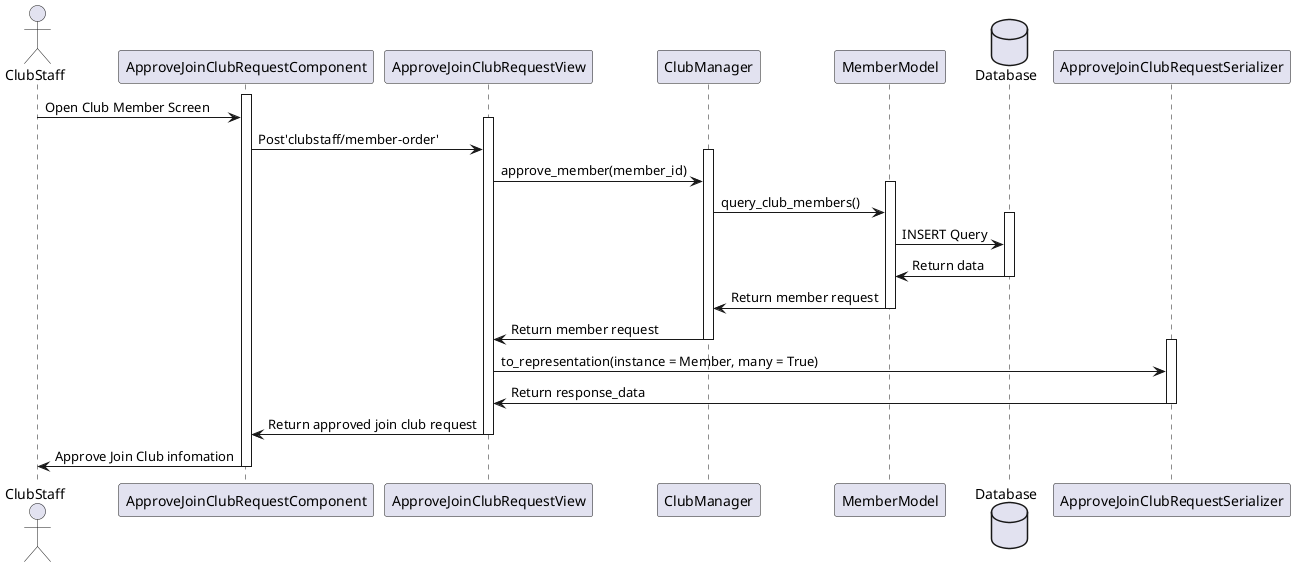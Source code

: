 @startuml
actor ClubStaff
activate ApproveJoinClubRequestComponent
ClubStaff -> ApproveJoinClubRequestComponent: Open Club Member Screen 
activate ApproveJoinClubRequestView
ApproveJoinClubRequestComponent -> ApproveJoinClubRequestView: Post'clubstaff/member-order'
activate ClubManager
ApproveJoinClubRequestView -> ClubManager: approve_member(member_id)
activate MemberModel
ClubManager -> MemberModel: query_club_members()
database Database
activate Database
MemberModel -> Database: INSERT Query
Database -> MemberModel: Return data
deactivate Database
MemberModel -> ClubManager: Return member request
deactivate MemberModel
ClubManager -> ApproveJoinClubRequestView: Return member request
deactivate ClubManager
activate ApproveJoinClubRequestSerializer
ApproveJoinClubRequestView -> ApproveJoinClubRequestSerializer: to_representation(instance = Member, many = True)
ApproveJoinClubRequestSerializer -> ApproveJoinClubRequestView: Return response_data
deactivate ApproveJoinClubRequestSerializer
ApproveJoinClubRequestView -> ApproveJoinClubRequestComponent:Return approved join club request
deactivate ApproveJoinClubRequestView
ApproveJoinClubRequestComponent -> ClubStaff: Approve Join Club infomation
deactivate ApproveJoinClubRequestComponent
@enduml